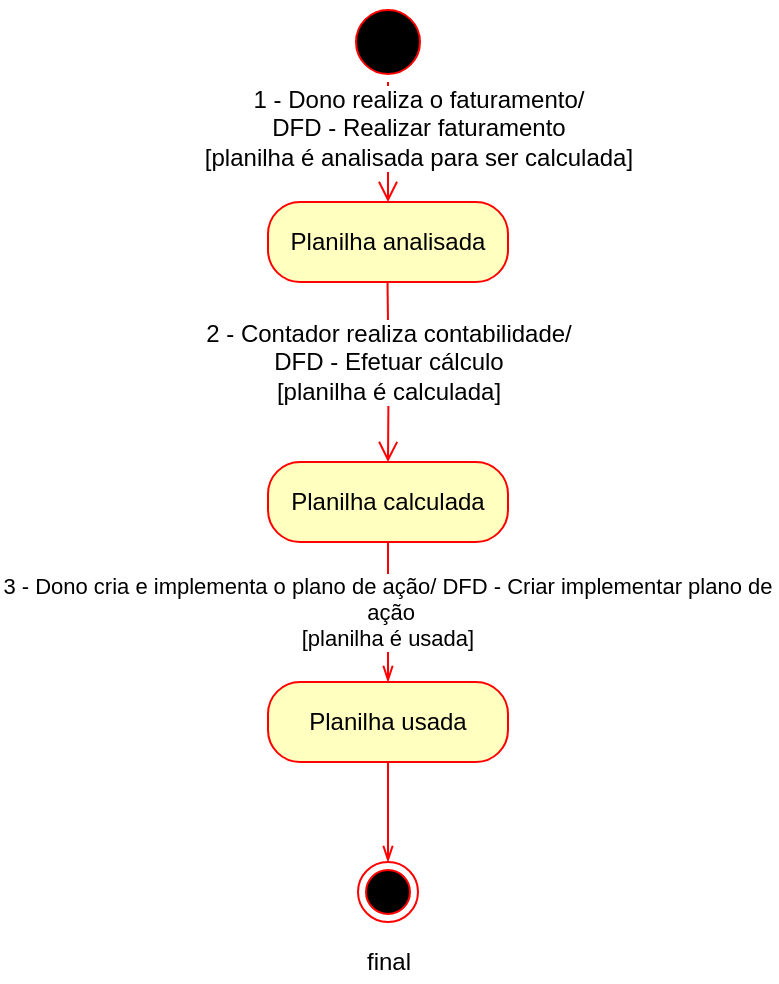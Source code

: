 <mxfile version="13.0.5" type="device"><diagram id="oOBo6oCrgPSUEcmUvzrz" name="Page-1"><mxGraphModel dx="868" dy="482" grid="1" gridSize="10" guides="1" tooltips="1" connect="1" arrows="1" fold="1" page="1" pageScale="1" pageWidth="827" pageHeight="1169" math="0" shadow="0"><root><mxCell id="0"/><mxCell id="1" parent="0"/><mxCell id="MkVZXI5T7nDG7Dsxy7Ij-1" value="" style="ellipse;html=1;shape=endState;fillColor=#000000;strokeColor=#ff0000;" parent="1" vertex="1"><mxGeometry x="245" y="450" width="30" height="30" as="geometry"/></mxCell><mxCell id="MkVZXI5T7nDG7Dsxy7Ij-2" value="" style="ellipse;html=1;shape=startState;fillColor=#000000;strokeColor=#ff0000;" parent="1" vertex="1"><mxGeometry x="240" y="20" width="40" height="40" as="geometry"/></mxCell><mxCell id="MkVZXI5T7nDG7Dsxy7Ij-3" value="" style="edgeStyle=orthogonalEdgeStyle;html=1;verticalAlign=bottom;endArrow=open;endSize=8;strokeColor=#ff0000;" parent="1" source="MkVZXI5T7nDG7Dsxy7Ij-2" target="MkVZXI5T7nDG7Dsxy7Ij-4" edge="1"><mxGeometry relative="1" as="geometry"><mxPoint x="255" y="130" as="targetPoint"/><Array as="points"><mxPoint x="260" y="130"/></Array></mxGeometry></mxCell><mxCell id="MkVZXI5T7nDG7Dsxy7Ij-15" value="1 - Dono realiza o faturamento/&lt;br&gt;DFD - Realizar faturamento &lt;br&gt;[planilha é analisada para ser calculada]" style="text;html=1;align=center;verticalAlign=middle;resizable=0;points=[];labelBackgroundColor=#ffffff;" parent="MkVZXI5T7nDG7Dsxy7Ij-3" vertex="1" connectable="0"><mxGeometry x="1" y="37" relative="1" as="geometry"><mxPoint x="-22" y="-37" as="offset"/></mxGeometry></mxCell><mxCell id="MkVZXI5T7nDG7Dsxy7Ij-4" value="Planilha analisada" style="rounded=1;whiteSpace=wrap;html=1;arcSize=40;fontColor=#000000;fillColor=#ffffc0;strokeColor=#ff0000;" parent="1" vertex="1"><mxGeometry x="200" y="120" width="120" height="40" as="geometry"/></mxCell><mxCell id="MkVZXI5T7nDG7Dsxy7Ij-5" value="" style="edgeStyle=orthogonalEdgeStyle;html=1;verticalAlign=bottom;endArrow=open;endSize=8;strokeColor=#ff0000;entryX=0.5;entryY=0;entryDx=0;entryDy=0;" parent="1" target="MkVZXI5T7nDG7Dsxy7Ij-6" edge="1"><mxGeometry relative="1" as="geometry"><mxPoint x="259.76" y="240" as="targetPoint"/><mxPoint x="259.76" y="160" as="sourcePoint"/><Array as="points"/></mxGeometry></mxCell><mxCell id="A_2bnNIXCKgnWmvAYgFz-1" value="3 -&amp;nbsp;Dono cria e implementa o plano de ação/ DFD - Criar implementar plano de&amp;nbsp;&lt;br&gt;ação&lt;br&gt;[planilha é usada]&amp;nbsp;" style="edgeStyle=orthogonalEdgeStyle;rounded=0;orthogonalLoop=1;jettySize=auto;html=1;exitX=0.5;exitY=1;exitDx=0;exitDy=0;endArrow=openThin;endFill=0;strokeColor=#FF0000;" edge="1" parent="1" source="MkVZXI5T7nDG7Dsxy7Ij-6"><mxGeometry relative="1" as="geometry"><mxPoint x="260" y="360" as="targetPoint"/></mxGeometry></mxCell><mxCell id="MkVZXI5T7nDG7Dsxy7Ij-6" value="Planilha calculada" style="rounded=1;whiteSpace=wrap;html=1;arcSize=40;fontColor=#000000;fillColor=#ffffc0;strokeColor=#ff0000;" parent="1" vertex="1"><mxGeometry x="200" y="250" width="120" height="40" as="geometry"/></mxCell><mxCell id="MkVZXI5T7nDG7Dsxy7Ij-20" value="2 - Contador realiza contabilidade/&lt;br&gt;DFD - Efetuar cálculo&lt;br&gt;[planilha é calculada]" style="text;html=1;align=center;verticalAlign=middle;resizable=0;points=[];labelBackgroundColor=#ffffff;" parent="1" vertex="1" connectable="0"><mxGeometry x="260" y="200.003" as="geometry"><mxPoint as="offset"/></mxGeometry></mxCell><mxCell id="4isHOpw2lFYsaB5taBBd-12" value="final" style="text;html=1;align=center;verticalAlign=middle;resizable=0;points=[];autosize=1;" parent="1" vertex="1"><mxGeometry x="240" y="490" width="40" height="20" as="geometry"/></mxCell><mxCell id="A_2bnNIXCKgnWmvAYgFz-3" style="edgeStyle=orthogonalEdgeStyle;rounded=0;orthogonalLoop=1;jettySize=auto;html=1;exitX=0.5;exitY=1;exitDx=0;exitDy=0;endArrow=openThin;endFill=0;strokeColor=#FF0000;" edge="1" parent="1" source="A_2bnNIXCKgnWmvAYgFz-2" target="MkVZXI5T7nDG7Dsxy7Ij-1"><mxGeometry relative="1" as="geometry"/></mxCell><mxCell id="A_2bnNIXCKgnWmvAYgFz-2" value="Planilha usada" style="rounded=1;whiteSpace=wrap;html=1;arcSize=40;fontColor=#000000;fillColor=#ffffc0;strokeColor=#ff0000;" vertex="1" parent="1"><mxGeometry x="200" y="360" width="120" height="40" as="geometry"/></mxCell></root></mxGraphModel></diagram></mxfile>